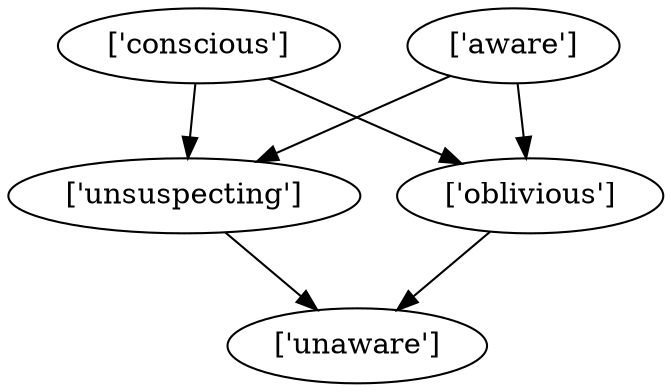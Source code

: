 strict digraph  {
	"['conscious']" -> "['unsuspecting']";
	"['conscious']" -> "['oblivious']";
	"['unsuspecting']" -> "['unaware']";
	"['oblivious']" -> "['unaware']";
	"['aware']" -> "['unsuspecting']";
	"['aware']" -> "['oblivious']";
}
